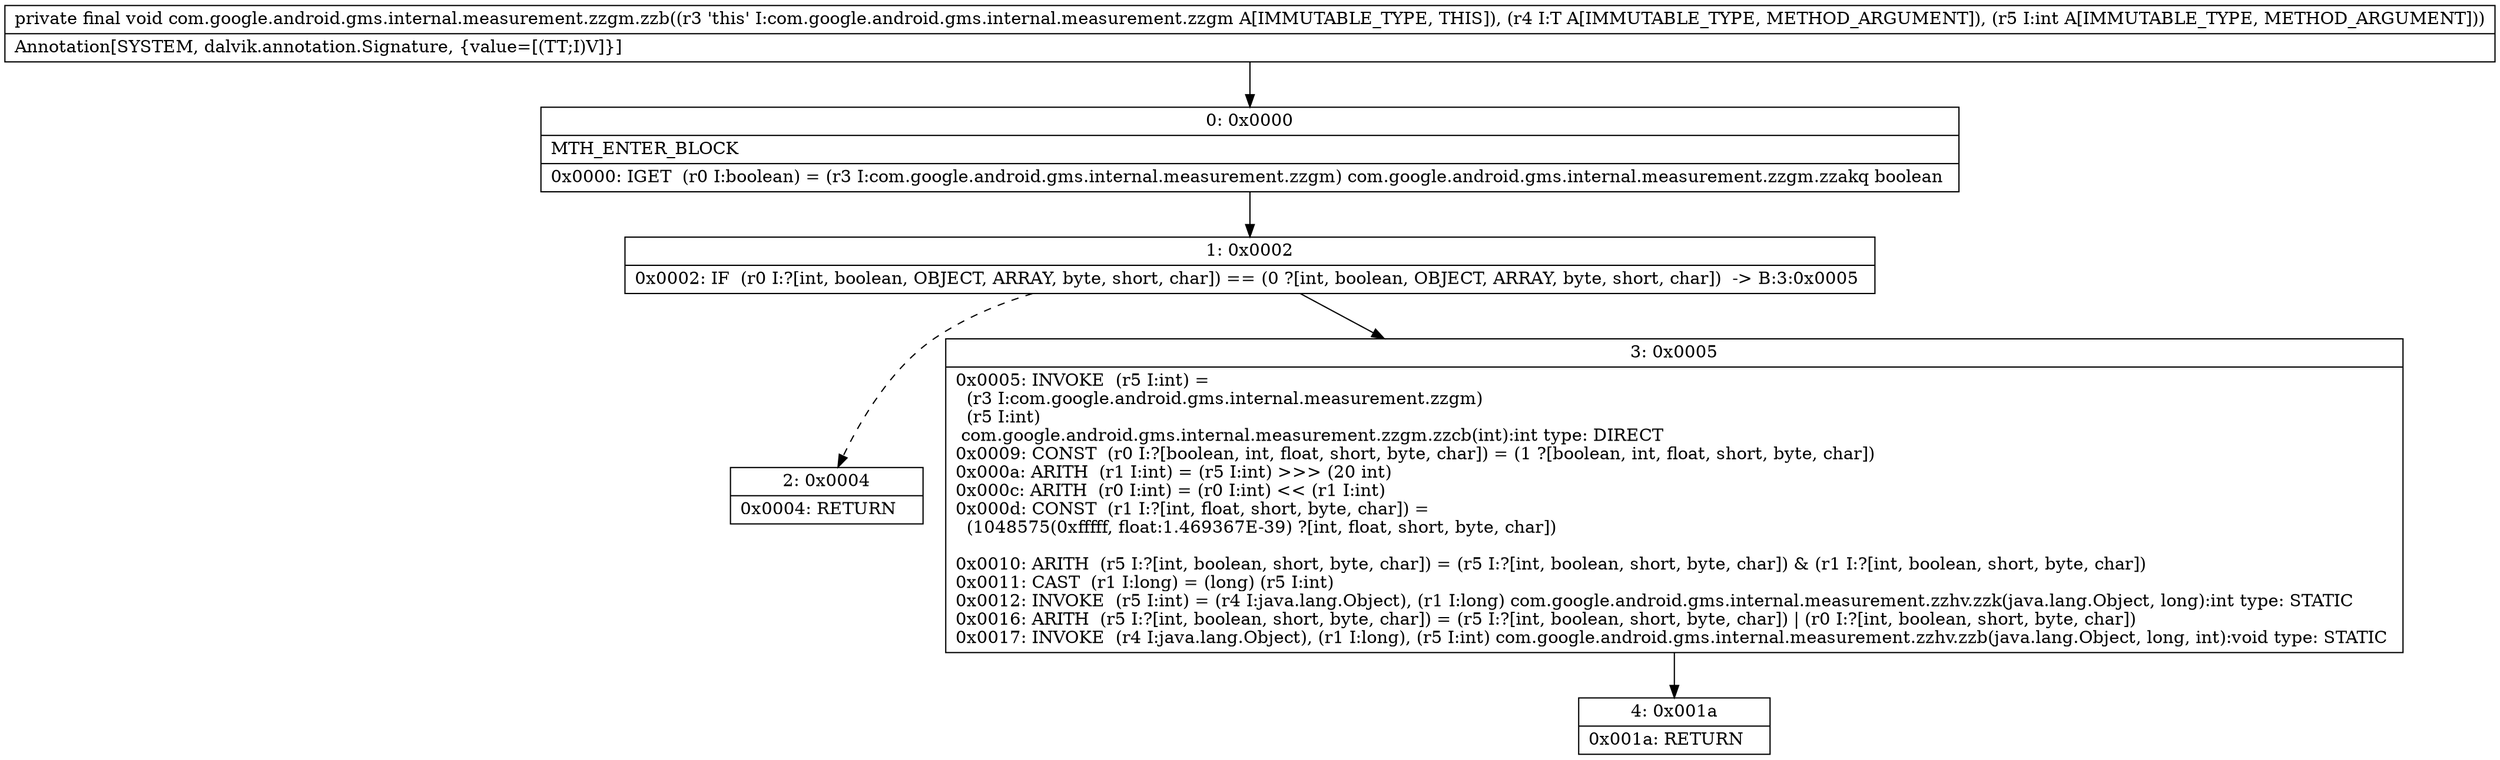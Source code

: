 digraph "CFG forcom.google.android.gms.internal.measurement.zzgm.zzb(Ljava\/lang\/Object;I)V" {
Node_0 [shape=record,label="{0\:\ 0x0000|MTH_ENTER_BLOCK\l|0x0000: IGET  (r0 I:boolean) = (r3 I:com.google.android.gms.internal.measurement.zzgm) com.google.android.gms.internal.measurement.zzgm.zzakq boolean \l}"];
Node_1 [shape=record,label="{1\:\ 0x0002|0x0002: IF  (r0 I:?[int, boolean, OBJECT, ARRAY, byte, short, char]) == (0 ?[int, boolean, OBJECT, ARRAY, byte, short, char])  \-\> B:3:0x0005 \l}"];
Node_2 [shape=record,label="{2\:\ 0x0004|0x0004: RETURN   \l}"];
Node_3 [shape=record,label="{3\:\ 0x0005|0x0005: INVOKE  (r5 I:int) = \l  (r3 I:com.google.android.gms.internal.measurement.zzgm)\l  (r5 I:int)\l com.google.android.gms.internal.measurement.zzgm.zzcb(int):int type: DIRECT \l0x0009: CONST  (r0 I:?[boolean, int, float, short, byte, char]) = (1 ?[boolean, int, float, short, byte, char]) \l0x000a: ARITH  (r1 I:int) = (r5 I:int) \>\>\> (20 int) \l0x000c: ARITH  (r0 I:int) = (r0 I:int) \<\< (r1 I:int) \l0x000d: CONST  (r1 I:?[int, float, short, byte, char]) = \l  (1048575(0xfffff, float:1.469367E\-39) ?[int, float, short, byte, char])\l \l0x0010: ARITH  (r5 I:?[int, boolean, short, byte, char]) = (r5 I:?[int, boolean, short, byte, char]) & (r1 I:?[int, boolean, short, byte, char]) \l0x0011: CAST  (r1 I:long) = (long) (r5 I:int) \l0x0012: INVOKE  (r5 I:int) = (r4 I:java.lang.Object), (r1 I:long) com.google.android.gms.internal.measurement.zzhv.zzk(java.lang.Object, long):int type: STATIC \l0x0016: ARITH  (r5 I:?[int, boolean, short, byte, char]) = (r5 I:?[int, boolean, short, byte, char]) \| (r0 I:?[int, boolean, short, byte, char]) \l0x0017: INVOKE  (r4 I:java.lang.Object), (r1 I:long), (r5 I:int) com.google.android.gms.internal.measurement.zzhv.zzb(java.lang.Object, long, int):void type: STATIC \l}"];
Node_4 [shape=record,label="{4\:\ 0x001a|0x001a: RETURN   \l}"];
MethodNode[shape=record,label="{private final void com.google.android.gms.internal.measurement.zzgm.zzb((r3 'this' I:com.google.android.gms.internal.measurement.zzgm A[IMMUTABLE_TYPE, THIS]), (r4 I:T A[IMMUTABLE_TYPE, METHOD_ARGUMENT]), (r5 I:int A[IMMUTABLE_TYPE, METHOD_ARGUMENT]))  | Annotation[SYSTEM, dalvik.annotation.Signature, \{value=[(TT;I)V]\}]\l}"];
MethodNode -> Node_0;
Node_0 -> Node_1;
Node_1 -> Node_2[style=dashed];
Node_1 -> Node_3;
Node_3 -> Node_4;
}

